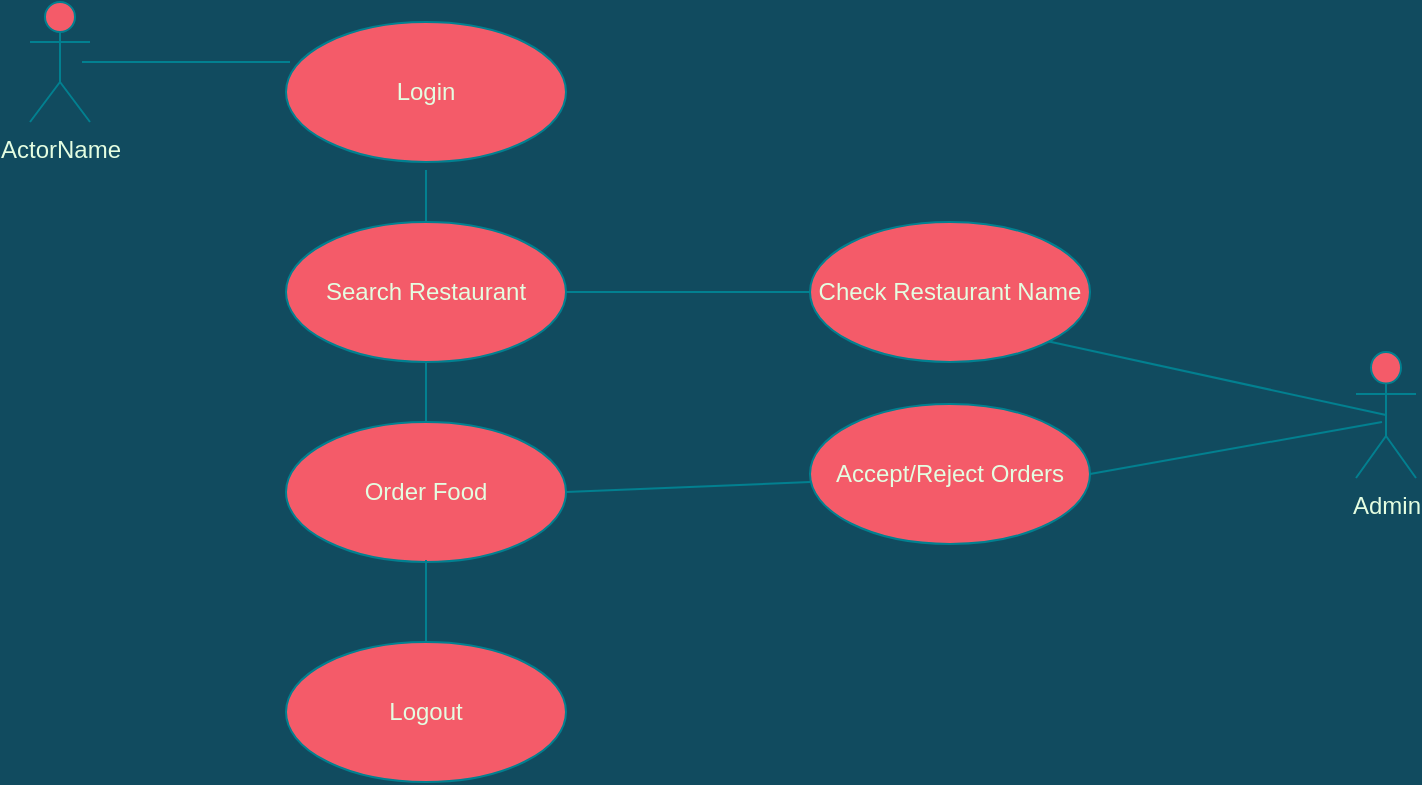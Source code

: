 <mxfile version="20.4.0" type="github">
  <diagram id="aCiVp0mMgGmOo1VUoYXL" name="Page-1">
    <mxGraphModel dx="762" dy="374" grid="1" gridSize="13" guides="1" tooltips="1" connect="1" arrows="1" fold="1" page="1" pageScale="1" pageWidth="1600" pageHeight="1200" background="#114B5F" math="0" shadow="0">
      <root>
        <mxCell id="0" />
        <mxCell id="1" parent="0" />
        <mxCell id="3_46uCCfhdefUjpDQMR_-1" value="ActorName" style="shape=umlActor;html=1;verticalLabelPosition=bottom;verticalAlign=top;align=center;fillColor=#F45B69;strokeColor=#028090;fontColor=#E4FDE1;" vertex="1" parent="1">
          <mxGeometry x="52" y="20" width="30" height="60" as="geometry" />
        </mxCell>
        <mxCell id="3_46uCCfhdefUjpDQMR_-2" value="Admin&lt;br&gt;" style="shape=umlActor;html=1;verticalLabelPosition=bottom;verticalAlign=top;align=center;fillColor=#F45B69;strokeColor=#028090;fontColor=#E4FDE1;" vertex="1" parent="1">
          <mxGeometry x="715" y="195" width="30" height="63" as="geometry" />
        </mxCell>
        <mxCell id="3_46uCCfhdefUjpDQMR_-3" value="Login" style="ellipse;whiteSpace=wrap;html=1;fillColor=#F45B69;strokeColor=#028090;fontColor=#E4FDE1;" vertex="1" parent="1">
          <mxGeometry x="180" y="30" width="140" height="70" as="geometry" />
        </mxCell>
        <mxCell id="3_46uCCfhdefUjpDQMR_-4" value="Search Restaurant" style="ellipse;whiteSpace=wrap;html=1;fillColor=#F45B69;strokeColor=#028090;fontColor=#E4FDE1;" vertex="1" parent="1">
          <mxGeometry x="180" y="130" width="140" height="70" as="geometry" />
        </mxCell>
        <mxCell id="3_46uCCfhdefUjpDQMR_-5" value="Order Food" style="ellipse;whiteSpace=wrap;html=1;fillColor=#F45B69;strokeColor=#028090;fontColor=#E4FDE1;" vertex="1" parent="1">
          <mxGeometry x="180" y="230" width="140" height="70" as="geometry" />
        </mxCell>
        <mxCell id="3_46uCCfhdefUjpDQMR_-6" value="Logout" style="ellipse;whiteSpace=wrap;html=1;fillColor=#F45B69;strokeColor=#028090;fontColor=#E4FDE1;" vertex="1" parent="1">
          <mxGeometry x="180" y="340" width="140" height="70" as="geometry" />
        </mxCell>
        <mxCell id="3_46uCCfhdefUjpDQMR_-9" value="" style="edgeStyle=none;html=1;endArrow=none;verticalAlign=bottom;rounded=0;strokeColor=#028090;fontColor=#E4FDE1;fillColor=#F45B69;" edge="1" parent="1">
          <mxGeometry width="160" relative="1" as="geometry">
            <mxPoint x="78" y="50" as="sourcePoint" />
            <mxPoint x="182" y="50" as="targetPoint" />
          </mxGeometry>
        </mxCell>
        <mxCell id="3_46uCCfhdefUjpDQMR_-13" value="" style="edgeStyle=none;html=1;endArrow=none;verticalAlign=bottom;rounded=0;strokeColor=#028090;fontColor=#E4FDE1;fillColor=#F45B69;entryX=0.5;entryY=0;entryDx=0;entryDy=0;" edge="1" parent="1" target="3_46uCCfhdefUjpDQMR_-4">
          <mxGeometry width="160" relative="1" as="geometry">
            <mxPoint x="250" y="104" as="sourcePoint" />
            <mxPoint x="286" y="91" as="targetPoint" />
          </mxGeometry>
        </mxCell>
        <mxCell id="3_46uCCfhdefUjpDQMR_-14" value="" style="edgeStyle=none;html=1;endArrow=none;verticalAlign=bottom;rounded=0;strokeColor=#028090;fontColor=#E4FDE1;fillColor=#F45B69;exitX=0.5;exitY=1;exitDx=0;exitDy=0;entryX=0.5;entryY=0;entryDx=0;entryDy=0;" edge="1" parent="1" source="3_46uCCfhdefUjpDQMR_-4" target="3_46uCCfhdefUjpDQMR_-5">
          <mxGeometry width="160" relative="1" as="geometry">
            <mxPoint x="273" y="221" as="sourcePoint" />
            <mxPoint x="312" y="221" as="targetPoint" />
          </mxGeometry>
        </mxCell>
        <mxCell id="3_46uCCfhdefUjpDQMR_-15" value="Check Restaurant Name" style="ellipse;whiteSpace=wrap;html=1;strokeColor=#028090;fontColor=#E4FDE1;fillColor=#F45B69;" vertex="1" parent="1">
          <mxGeometry x="442" y="130" width="140" height="70" as="geometry" />
        </mxCell>
        <mxCell id="3_46uCCfhdefUjpDQMR_-19" value="" style="edgeStyle=none;html=1;endArrow=none;verticalAlign=bottom;rounded=0;strokeColor=#028090;fontColor=#E4FDE1;fillColor=#F45B69;entryX=0.5;entryY=0;entryDx=0;entryDy=0;" edge="1" parent="1" target="3_46uCCfhdefUjpDQMR_-6">
          <mxGeometry width="160" relative="1" as="geometry">
            <mxPoint x="250" y="299" as="sourcePoint" />
            <mxPoint x="260" y="338" as="targetPoint" />
          </mxGeometry>
        </mxCell>
        <mxCell id="3_46uCCfhdefUjpDQMR_-20" value="Accept/Reject Orders" style="ellipse;whiteSpace=wrap;html=1;strokeColor=#028090;fontColor=#E4FDE1;fillColor=#F45B69;" vertex="1" parent="1">
          <mxGeometry x="442" y="221" width="140" height="70" as="geometry" />
        </mxCell>
        <mxCell id="3_46uCCfhdefUjpDQMR_-21" value="" style="edgeStyle=none;html=1;endArrow=none;verticalAlign=bottom;rounded=0;strokeColor=#028090;fontColor=#E4FDE1;fillColor=#F45B69;exitX=1;exitY=0.5;exitDx=0;exitDy=0;" edge="1" parent="1" source="3_46uCCfhdefUjpDQMR_-4">
          <mxGeometry width="160" relative="1" as="geometry">
            <mxPoint x="312" y="247" as="sourcePoint" />
            <mxPoint x="442" y="165" as="targetPoint" />
          </mxGeometry>
        </mxCell>
        <mxCell id="3_46uCCfhdefUjpDQMR_-23" value="" style="edgeStyle=none;html=1;endArrow=none;verticalAlign=bottom;rounded=0;strokeColor=#028090;fontColor=#E4FDE1;fillColor=#F45B69;exitX=1;exitY=0.5;exitDx=0;exitDy=0;" edge="1" parent="1" source="3_46uCCfhdefUjpDQMR_-5">
          <mxGeometry width="160" relative="1" as="geometry">
            <mxPoint x="312" y="247" as="sourcePoint" />
            <mxPoint x="442" y="260" as="targetPoint" />
          </mxGeometry>
        </mxCell>
        <mxCell id="3_46uCCfhdefUjpDQMR_-24" value="" style="edgeStyle=none;html=1;endArrow=none;verticalAlign=bottom;rounded=0;strokeColor=#028090;fontColor=#E4FDE1;fillColor=#F45B69;exitX=1;exitY=0.5;exitDx=0;exitDy=0;" edge="1" parent="1" source="3_46uCCfhdefUjpDQMR_-20">
          <mxGeometry width="160" relative="1" as="geometry">
            <mxPoint x="572" y="230" as="sourcePoint" />
            <mxPoint x="728" y="230" as="targetPoint" />
          </mxGeometry>
        </mxCell>
        <mxCell id="3_46uCCfhdefUjpDQMR_-25" value="" style="edgeStyle=none;html=1;endArrow=none;verticalAlign=bottom;rounded=0;strokeColor=#028090;fontColor=#E4FDE1;fillColor=#F45B69;exitX=1;exitY=1;exitDx=0;exitDy=0;entryX=0.5;entryY=0.5;entryDx=0;entryDy=0;entryPerimeter=0;" edge="1" parent="1" source="3_46uCCfhdefUjpDQMR_-15" target="3_46uCCfhdefUjpDQMR_-2">
          <mxGeometry width="160" relative="1" as="geometry">
            <mxPoint x="555" y="230" as="sourcePoint" />
            <mxPoint x="715" y="230" as="targetPoint" />
          </mxGeometry>
        </mxCell>
      </root>
    </mxGraphModel>
  </diagram>
</mxfile>
